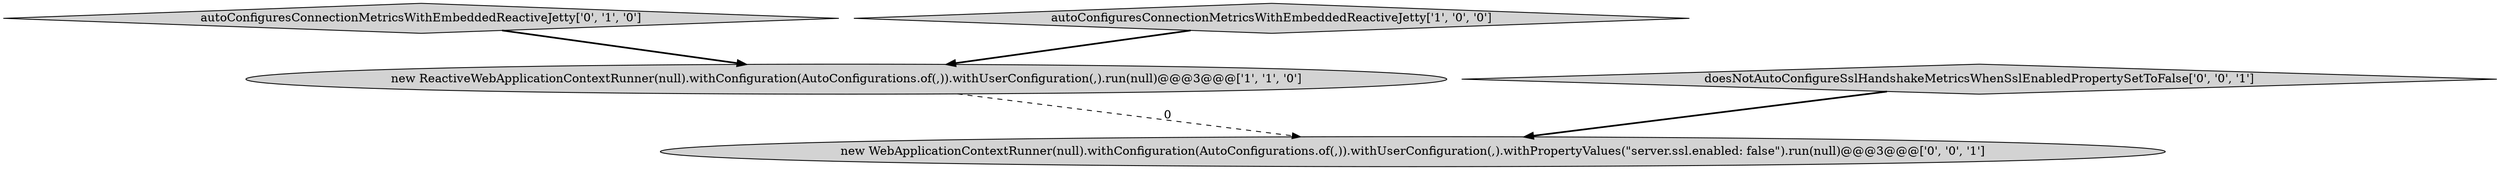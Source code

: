 digraph {
2 [style = filled, label = "autoConfiguresConnectionMetricsWithEmbeddedReactiveJetty['0', '1', '0']", fillcolor = lightgray, shape = diamond image = "AAA0AAABBB2BBB"];
4 [style = filled, label = "new WebApplicationContextRunner(null).withConfiguration(AutoConfigurations.of(,)).withUserConfiguration(,).withPropertyValues(\"server.ssl.enabled: false\").run(null)@@@3@@@['0', '0', '1']", fillcolor = lightgray, shape = ellipse image = "AAA0AAABBB3BBB"];
3 [style = filled, label = "doesNotAutoConfigureSslHandshakeMetricsWhenSslEnabledPropertySetToFalse['0', '0', '1']", fillcolor = lightgray, shape = diamond image = "AAA0AAABBB3BBB"];
0 [style = filled, label = "new ReactiveWebApplicationContextRunner(null).withConfiguration(AutoConfigurations.of(,)).withUserConfiguration(,).run(null)@@@3@@@['1', '1', '0']", fillcolor = lightgray, shape = ellipse image = "AAA0AAABBB1BBB"];
1 [style = filled, label = "autoConfiguresConnectionMetricsWithEmbeddedReactiveJetty['1', '0', '0']", fillcolor = lightgray, shape = diamond image = "AAA0AAABBB1BBB"];
2->0 [style = bold, label=""];
0->4 [style = dashed, label="0"];
1->0 [style = bold, label=""];
3->4 [style = bold, label=""];
}
